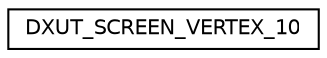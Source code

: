 digraph "Graphical Class Hierarchy"
{
  edge [fontname="Helvetica",fontsize="10",labelfontname="Helvetica",labelfontsize="10"];
  node [fontname="Helvetica",fontsize="10",shape=record];
  rankdir="LR";
  Node1 [label="DXUT_SCREEN_VERTEX_10",height=0.2,width=0.4,color="black", fillcolor="white", style="filled",URL="$struct_d_x_u_t___s_c_r_e_e_n___v_e_r_t_e_x__10.html"];
}
